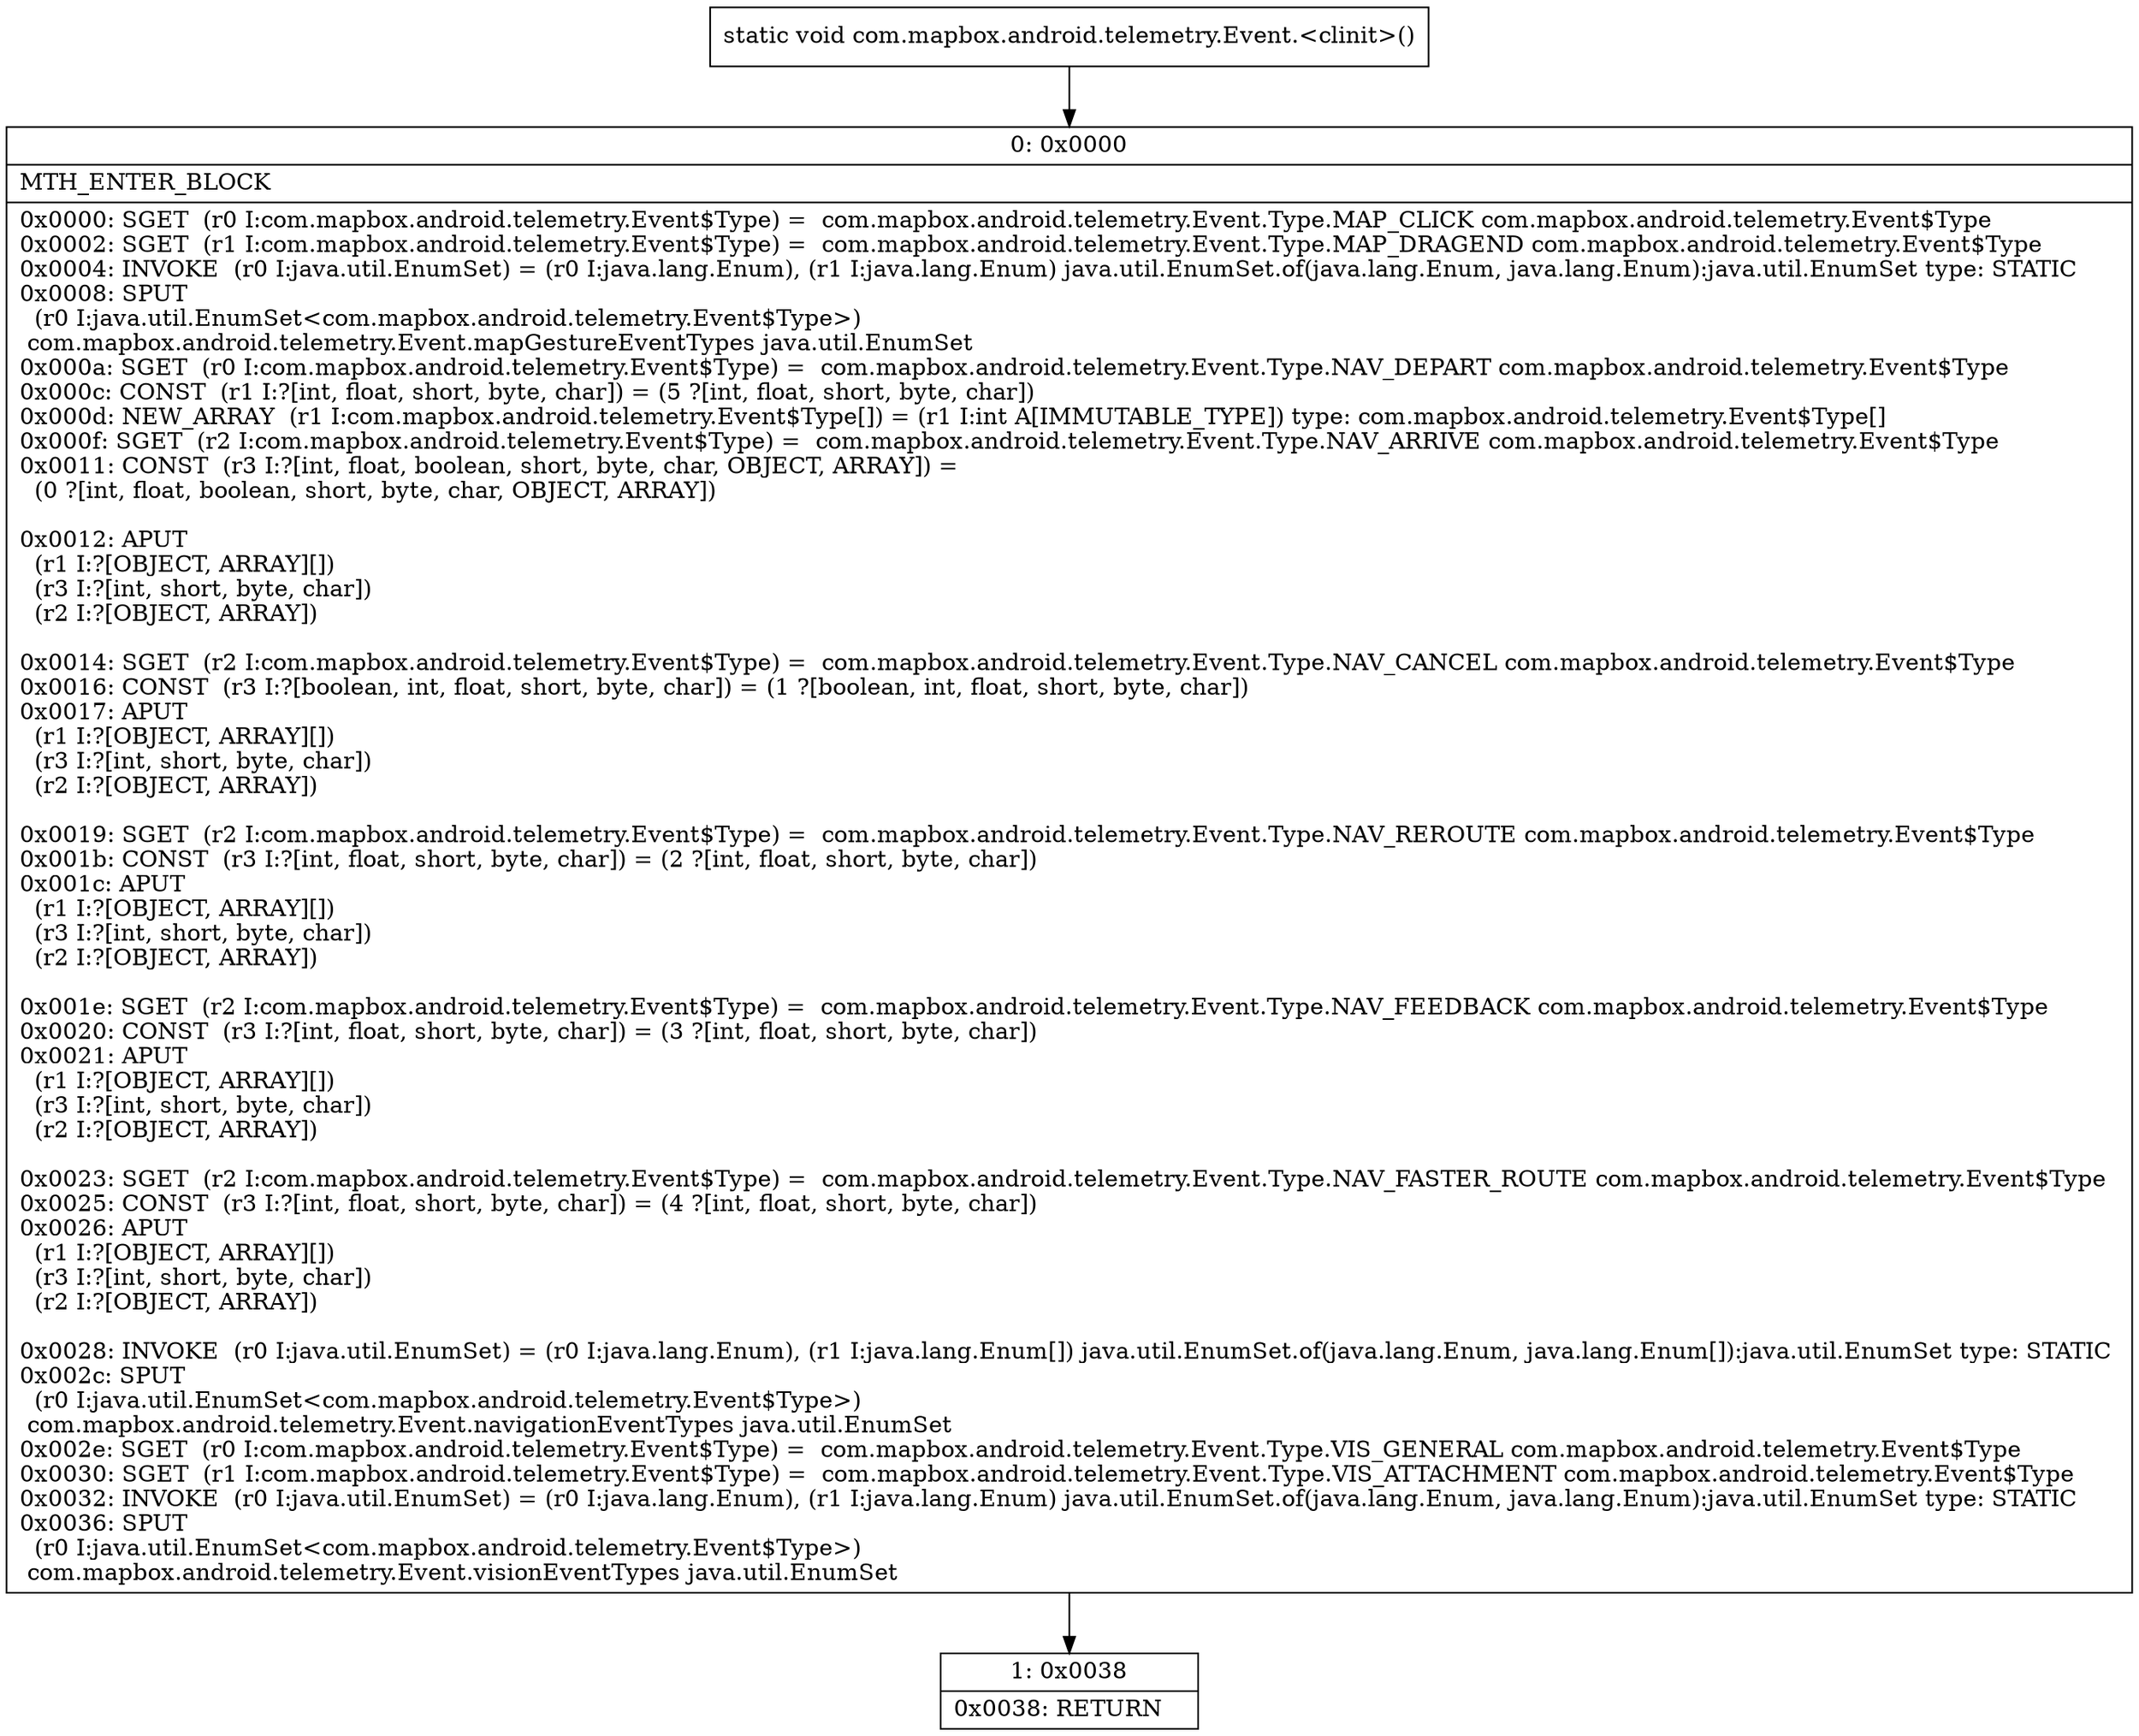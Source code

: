digraph "CFG forcom.mapbox.android.telemetry.Event.\<clinit\>()V" {
Node_0 [shape=record,label="{0\:\ 0x0000|MTH_ENTER_BLOCK\l|0x0000: SGET  (r0 I:com.mapbox.android.telemetry.Event$Type) =  com.mapbox.android.telemetry.Event.Type.MAP_CLICK com.mapbox.android.telemetry.Event$Type \l0x0002: SGET  (r1 I:com.mapbox.android.telemetry.Event$Type) =  com.mapbox.android.telemetry.Event.Type.MAP_DRAGEND com.mapbox.android.telemetry.Event$Type \l0x0004: INVOKE  (r0 I:java.util.EnumSet) = (r0 I:java.lang.Enum), (r1 I:java.lang.Enum) java.util.EnumSet.of(java.lang.Enum, java.lang.Enum):java.util.EnumSet type: STATIC \l0x0008: SPUT  \l  (r0 I:java.util.EnumSet\<com.mapbox.android.telemetry.Event$Type\>)\l com.mapbox.android.telemetry.Event.mapGestureEventTypes java.util.EnumSet \l0x000a: SGET  (r0 I:com.mapbox.android.telemetry.Event$Type) =  com.mapbox.android.telemetry.Event.Type.NAV_DEPART com.mapbox.android.telemetry.Event$Type \l0x000c: CONST  (r1 I:?[int, float, short, byte, char]) = (5 ?[int, float, short, byte, char]) \l0x000d: NEW_ARRAY  (r1 I:com.mapbox.android.telemetry.Event$Type[]) = (r1 I:int A[IMMUTABLE_TYPE]) type: com.mapbox.android.telemetry.Event$Type[] \l0x000f: SGET  (r2 I:com.mapbox.android.telemetry.Event$Type) =  com.mapbox.android.telemetry.Event.Type.NAV_ARRIVE com.mapbox.android.telemetry.Event$Type \l0x0011: CONST  (r3 I:?[int, float, boolean, short, byte, char, OBJECT, ARRAY]) = \l  (0 ?[int, float, boolean, short, byte, char, OBJECT, ARRAY])\l \l0x0012: APUT  \l  (r1 I:?[OBJECT, ARRAY][])\l  (r3 I:?[int, short, byte, char])\l  (r2 I:?[OBJECT, ARRAY])\l \l0x0014: SGET  (r2 I:com.mapbox.android.telemetry.Event$Type) =  com.mapbox.android.telemetry.Event.Type.NAV_CANCEL com.mapbox.android.telemetry.Event$Type \l0x0016: CONST  (r3 I:?[boolean, int, float, short, byte, char]) = (1 ?[boolean, int, float, short, byte, char]) \l0x0017: APUT  \l  (r1 I:?[OBJECT, ARRAY][])\l  (r3 I:?[int, short, byte, char])\l  (r2 I:?[OBJECT, ARRAY])\l \l0x0019: SGET  (r2 I:com.mapbox.android.telemetry.Event$Type) =  com.mapbox.android.telemetry.Event.Type.NAV_REROUTE com.mapbox.android.telemetry.Event$Type \l0x001b: CONST  (r3 I:?[int, float, short, byte, char]) = (2 ?[int, float, short, byte, char]) \l0x001c: APUT  \l  (r1 I:?[OBJECT, ARRAY][])\l  (r3 I:?[int, short, byte, char])\l  (r2 I:?[OBJECT, ARRAY])\l \l0x001e: SGET  (r2 I:com.mapbox.android.telemetry.Event$Type) =  com.mapbox.android.telemetry.Event.Type.NAV_FEEDBACK com.mapbox.android.telemetry.Event$Type \l0x0020: CONST  (r3 I:?[int, float, short, byte, char]) = (3 ?[int, float, short, byte, char]) \l0x0021: APUT  \l  (r1 I:?[OBJECT, ARRAY][])\l  (r3 I:?[int, short, byte, char])\l  (r2 I:?[OBJECT, ARRAY])\l \l0x0023: SGET  (r2 I:com.mapbox.android.telemetry.Event$Type) =  com.mapbox.android.telemetry.Event.Type.NAV_FASTER_ROUTE com.mapbox.android.telemetry.Event$Type \l0x0025: CONST  (r3 I:?[int, float, short, byte, char]) = (4 ?[int, float, short, byte, char]) \l0x0026: APUT  \l  (r1 I:?[OBJECT, ARRAY][])\l  (r3 I:?[int, short, byte, char])\l  (r2 I:?[OBJECT, ARRAY])\l \l0x0028: INVOKE  (r0 I:java.util.EnumSet) = (r0 I:java.lang.Enum), (r1 I:java.lang.Enum[]) java.util.EnumSet.of(java.lang.Enum, java.lang.Enum[]):java.util.EnumSet type: STATIC \l0x002c: SPUT  \l  (r0 I:java.util.EnumSet\<com.mapbox.android.telemetry.Event$Type\>)\l com.mapbox.android.telemetry.Event.navigationEventTypes java.util.EnumSet \l0x002e: SGET  (r0 I:com.mapbox.android.telemetry.Event$Type) =  com.mapbox.android.telemetry.Event.Type.VIS_GENERAL com.mapbox.android.telemetry.Event$Type \l0x0030: SGET  (r1 I:com.mapbox.android.telemetry.Event$Type) =  com.mapbox.android.telemetry.Event.Type.VIS_ATTACHMENT com.mapbox.android.telemetry.Event$Type \l0x0032: INVOKE  (r0 I:java.util.EnumSet) = (r0 I:java.lang.Enum), (r1 I:java.lang.Enum) java.util.EnumSet.of(java.lang.Enum, java.lang.Enum):java.util.EnumSet type: STATIC \l0x0036: SPUT  \l  (r0 I:java.util.EnumSet\<com.mapbox.android.telemetry.Event$Type\>)\l com.mapbox.android.telemetry.Event.visionEventTypes java.util.EnumSet \l}"];
Node_1 [shape=record,label="{1\:\ 0x0038|0x0038: RETURN   \l}"];
MethodNode[shape=record,label="{static void com.mapbox.android.telemetry.Event.\<clinit\>() }"];
MethodNode -> Node_0;
Node_0 -> Node_1;
}


